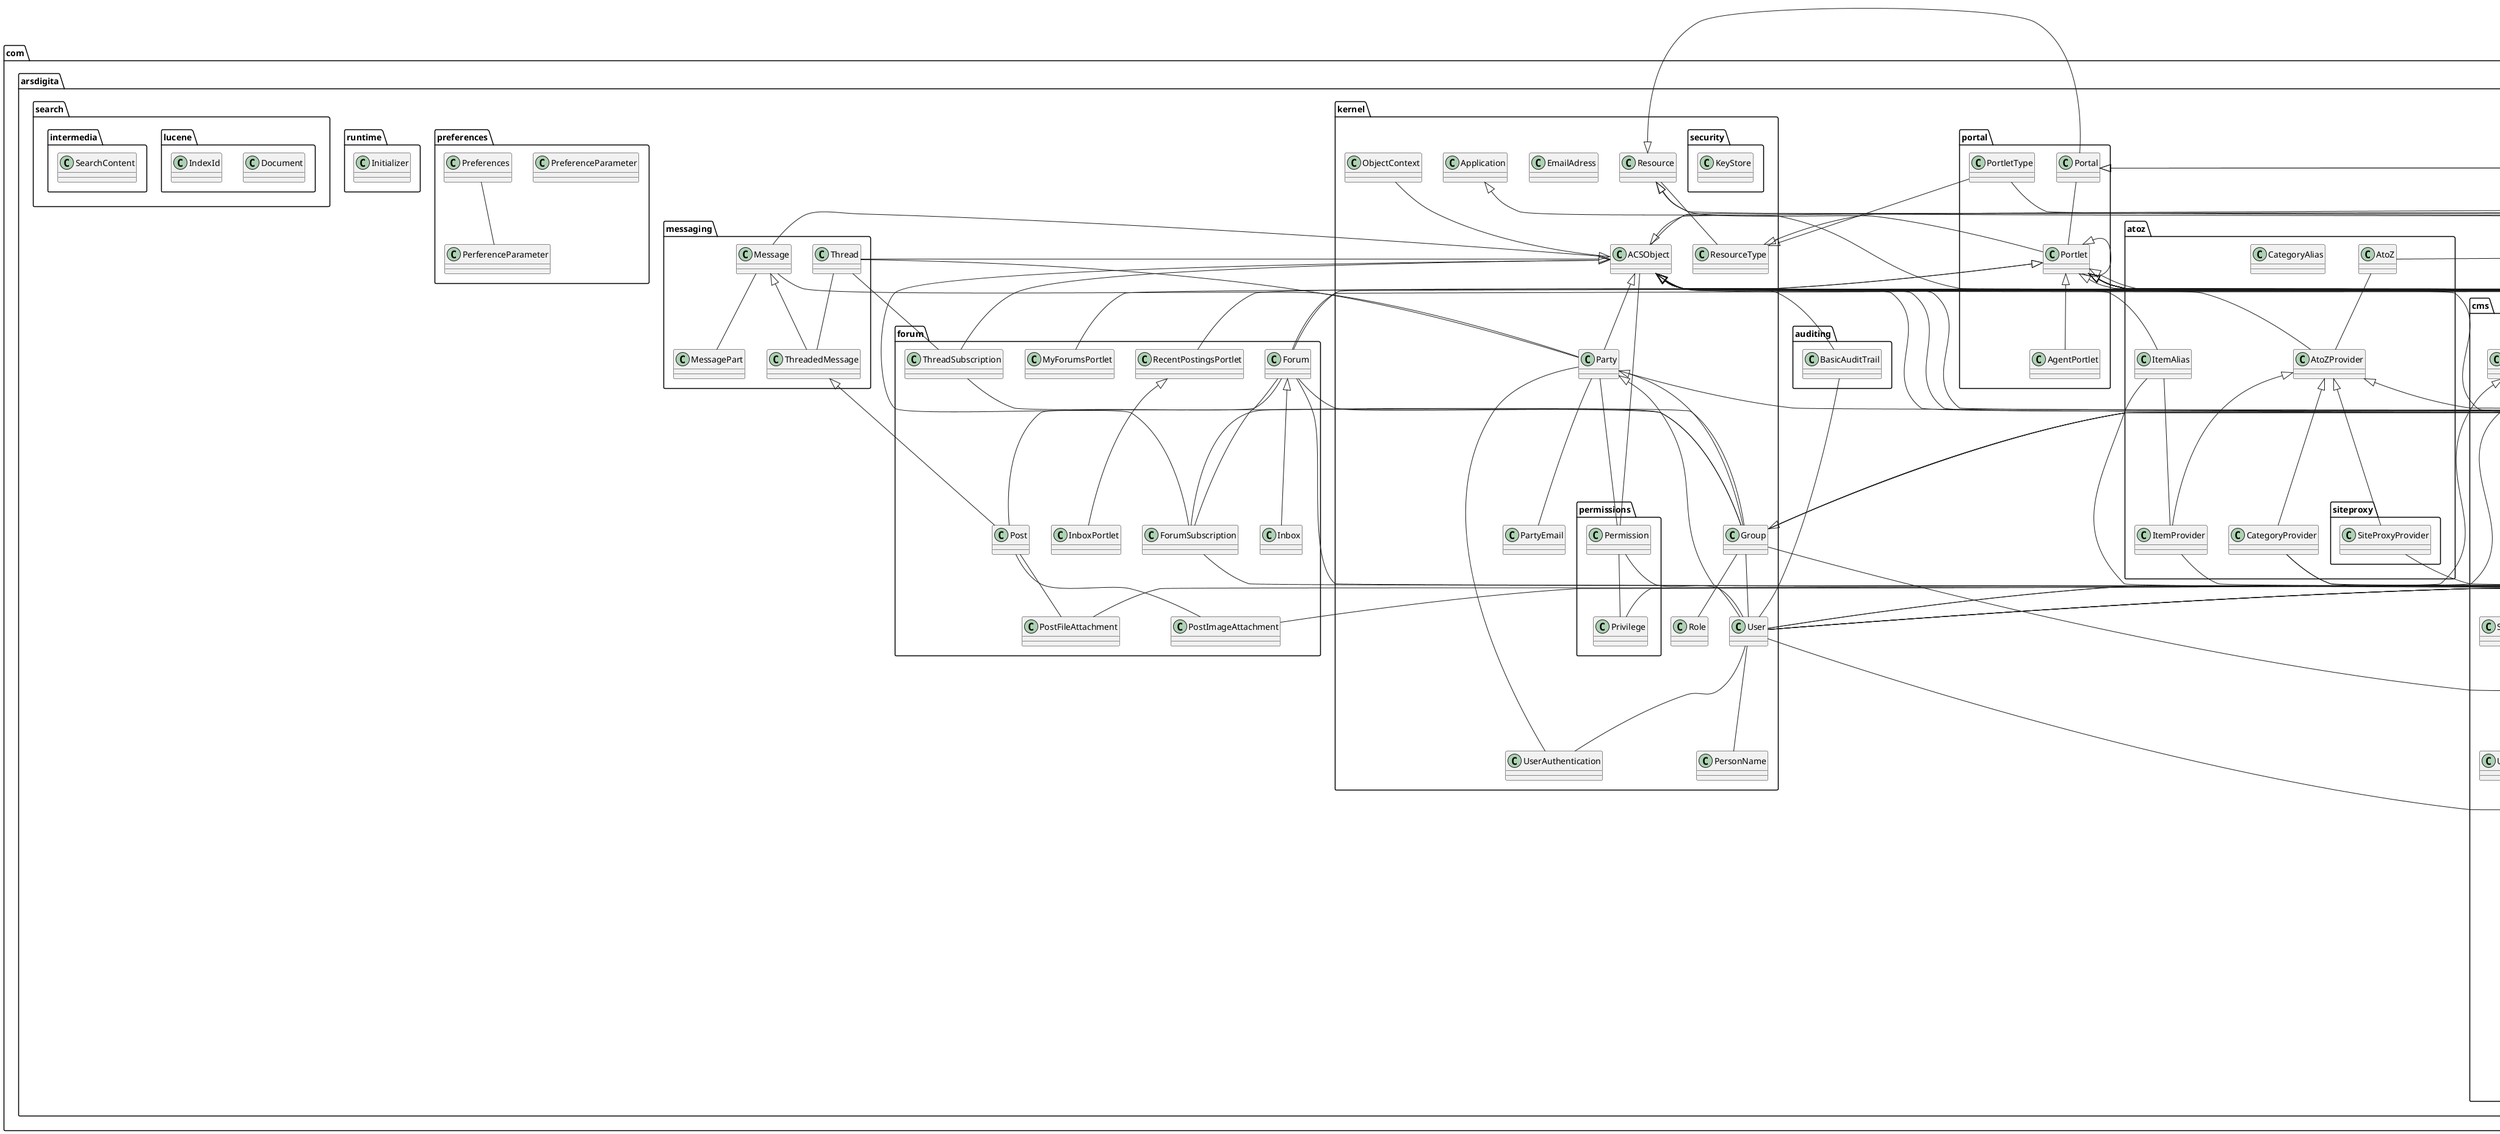 @startuml

namespace com.arsdigita.admin {

    class CWAdmin

    com.arsdigita.web.Application <|-- CWAdmin
}

namespace com.arsdigita.auditing {
    class BasicAuditTrail
    
    com.arsdigita.kernel.ACSObject <|-- BasicAuditTrail
    
    BasicAuditTrail -- com.arsdigita.kernel.User
}

namespace com.arsdigita.atoz {

    class AtoZ
    class AtoZProvider
    class CategoryProvider
    class CategoryAlias
    class ItemAlias
    class ItemProvider

    com.arsdigita.web.Application <|-- AtoZ
    com.arsdigita.kernel.ACSObject <|-- AtoZProvider
    com.arsdigita.kernel.ACSObject <|-- ItemAlias
    AtoZProvider <|-- CategoryProvider
    AtoZProvider <|-- ItemProvider
    

    AtoZ -- AtoZProvider
    CategoryProvider -- com.arsdigita.categorization.Category
    CategoryProvider -- com.arsdigita.cms.ContentType
    ItemAlias -- ItemProvider
    ItemAlias -- com.arsdigita.cms.ContentType
    ItemProvider -- com.arsdigita.categorization.Category
}

namespace com.arsdigita.atoz.siteproxy {

    class SiteProxyProvider
    
    com.arsdigita.atoz.AtoZProvider <|-- SiteProxyProvider
    
    SiteProxyProvider -- com.arsdigita.categorization.Category
}

namespace com.arsdigita.auth.http {

    class HttpAuth 
    class Nounce
    class UserLogin

    com.arsdigita.web.Application <|-- HTTPAuth
    com.arsdigita.kernel.ACSObject <|-- UserLogin
}

namespace com.arsdigita.categorization {
    class Category
    class CategoryLocalization
    class UseContext
    class CategoryPurpose

    com.arsdigita.kernel.ACSObject <|-- Category
    com.arsdigita.kernel.ACSObject <|-- CategoryLocalization
    com.arsdigita.kernel.ACSObject <|-- CategoryPurpose

    UseContext -- com.arsdigita.kernel.ACSObject
    Category -- com.arsdigita.kernel.ACSObject

    Category -- CategoryLocalization
    Category -- UseContext
    CategoryPurpose -- Category
}

namespace com.arsdigita.cms {
    
    class Asset
    class AuthoringKit
    class AuthoringStep
    class CategoryTemplateMapping
    class CMSTask
    class CMSTaskType
    class ContentCenter
    class ContentBundle
    class ContentItem
    class ContentPage
    class ContentSection
    class ContentType
    class ContentTypeLifecycleDefinition
    class ContentTypeWorkflowTemplate
    class FileAsset
    class Folder
    class ImageAsset
    class ImageMimeType
    class ItemTemplateMapping
    class Lifecycle
    class LifecycleDefinition
    class LifecycleService
    class Link
    class MimeType
    class MimeTypeExtension
    class MimeTypeStatus
    class Phase
    class PhaseDefinition
    class PublishLock
    class PostConvertHTML
    class PreConvertHTML
    class PublishedLink
    class RelationAttribute
    class ResourceType
    class Resource
    class ResourceMapping
    class ReusableImageAsset
    class SectionTemplateMapping
    class Service
    class Standalone
    class TaskEventURLGenerator
    class TemplateContext
    class Template
    class TextAsset
    class TextMimeType
    class UpgradeProcess
    class UserDefinedContentItem
    class UserHomeFolderMap

    Asset <|-- FileAsset
    Asset <|-- ImageAsset
    Asset <|-- TextAsset
    com.arsdigita.kernel.ACSObject <|-- AuthoringKit
    com.arsdigita.kernel.ACSObject <|-- AuthoringStep
    com.arsdigita.kernel.ACSObject <|-- CategoryTemplateMapping
    com.arsdigita.kernel.ACSObject <|-- ContentType
    com.arsdigita.kernel.ACSObject <|-- Lifecycle
    com.arsdigita.kernel.ACSObject <|-- LifecycleDefinition
    com.arsdigita.kernel.ACSObject <|-- ItemTemplateMapping
    com.arsdigita.kernel.ACSObject <|-- Phase
    com.arsdigita.kernel.ACSObject <|-- PhaseDefinition
    com.arsdigita.kernel.ACSObject <|-- RelationAttribute
    com.arsdigita.kernel.ACSObject <|-- SectionTemplateMapping
    com.arsdigita.kernel.ACSObject <|-- UserHomeFolderMap
    com.arsdigita.web.Application <|-- ContentCenter
    com.arsdigita.web.Application <|-- ContentSection
    com.arsdigita.web.Application <|-- Service
    com.arsdigita.versioning.VersionedACSObject <|-- ContentItem
    com.arsdigita.workflow.simple.UserTask <|-- CMSTask
    ContentItem <|-- Asset
    ContentItem <|-- ContentBundle
    ContentItem <|-- ContentPage
    ContentItem <|-- Folder
    ImageAsset <|-- ReusableImageAsset
    MimeType <|-- ImageMimeType
    TextAsset <|-- Template

    Asset -- MimeType
    AuthoringKit -- ContentType
    AuthoringKit -- AuthoringStep
    CategoryTemplateMapping -- Category
    CategoryTemplateMapping -- ContentType
    CategoryTemplateMapping -- Template
    CategoryTemplateMapping -- ContentSection
    CMSTask -- CMSTaskType
    ContentItem -- com.arsdigita.kernel.ACSObject
    ContentItem -- ContentType
    ContentItem -- ContentSection
    ContentItem -- Folder
    ContentItem -- Lifecycle    
    ContentSection -- com.arsdigita.globalization.Charset
    ContentSection -- com.arsdigita.globalization.Charset.Locale
    ContentSection -- com.arsdigita.kernel.Group    
    ContentSection -- Folder
    ContentSection -- LifecycleDefinition
    ContentType -- com.arsdigita.formbuilder.FormSection
    ContentType -- ContentSection    
    ItemTemplateMapping -- Template
    ItemTemplateMapping -- ContentItem
    Lifecycle -- LifecycleDefinition
    Lifecycle -- Phase
    LifecycleDefinition -- PhaseDefinition
    LifecycleService -- com.arsdigita.kernel.ACSObject
    LifecycleService -- Lifecycle
    MimeType -- MimeTypeExtension
    Phase -- PhaseDefinition
    PublishedLink -- ACSObject
    PublishedLink -- ContentItem
    Resource -- ResourceType
    SectionTemplateMapping -- ContentSection
    SectionTemplateMapping -- ContentType
    SectionTemplateMapping -- Template
    TaskEventURLGenerator -- CMSTaskType
    UserHomeFolderMap -- Folder
    UserHomeFolderMap -- ContentSection
    UserHomeFolderMap -- User
    com.arsdigita.workflow.simple.WorkflowTemplate -- ContentSection

}

namespace com.arsdigita.cms.contentassets {

    class DublinCoreES
    class FileAttachment
    class GenericOrgaUnitTextAsset
    class ItemImageAttachment
    class Notes
    class RelatedLink
    
    com.arsdigita.cms.ContentItem <|-- DublinCoreES
    com.arsdigita.cms.FileAsset <|-- FileAttachment
    com.arsdigita.cms.contenttypes.Link <|-- ReleatedLink
    com.arsdigita.kernel.ACSObject <|-- ItemImageAttachment
    com.arsdigita.kernel.ACSObject <|-- Notes
    com.arsdigita.kernel.ACSObject <|-- GenericOrgaUnitTextAsset
    
    DublinCoreES -- com.arsdigita.cms.ContentItem
    FileAttachment -- com.arsdigita.cms.ContentItem
    GenericOrgaUnitTextAsset -- com.arsdigita.cms.contenttypes.GenericOrganizationalUnit
    ItemImageAttachment -- Link
    ItemImageAttachment -- ReusableImageAsset
    ItemImageAttachment -- com.arsdigita.cms.ContentItem
    Note -- com.arsdigita.cms.ContentItem
    ReleatedLink -- ContentItem
    ReleatedLink -- com.arsdigita.cms.MimeType
}

namespace com.arsdigita.cms.contenttypes {
    
    class AddressType
    class Agenda
    class Article
    class ArticleSection
    class Bookmark
    class Contact
    class ContentGroup
    class ContentGroupAssociation
    class DecisionTree
    class DecisionTreeSection
    class DecisionTreeOption
    class DecisionTreeSectionOptionTarget
    class Event
    class FAQItem
    class FileStorageItem
    class GenericAddress
    class GenericAddressBundle
    class GenericArticle
    class GenericContact
    class GenericContactBundle
    class GenericContactEntry
    class GenericOrganizationalUnit
    class GenericOrganizationalUnitBundle
    class GenericPerson
    class GenericPersonBundle
    class GlossaryItem
    class HistoricDate
    class Image
    class InlineSite
    class IsoCountry
    class Job
    class LegalNotice
    class Link
    class Member
    class Minutes
    class MOTDItem
    class MultiPartArticle
    class NewsItem
    class Organization
    class Person
    class PressRelease
    class PublicPersonalProfile
    class PublicPersonalProfileBundle
    class PublicPersonalProfileNavItem
    class ResearchNetwork
    class ResearchNetworkMembership
    class Service
    class SimpleAddress
    class SimpleOrganization
    class SimpleOrganizationBundle
    class SiteProxy
    class Survey
    class SurveyResponse
    class SurveyAnswer
    
    com.arsdigita.kernel.ACSObject <|-- Link
    com.arsdigita.kernel.ACSObject <|-- ResearchNetworkMembership
    com.arsdigita.cms.ContentItem <|-- ContentGroup
    com.arsdigita.cms.ContentItem <|-- ContentGroupAssociation
    com.arsdigita.cms.ContentItem <|-- SurveyResponse
    com.arsdigita.cms.ContentItem <|-- SurveyAnswer
    com.arsdigita.cms.ContentBundle <|-- GenericAddressBundle
    com.arsdigita.cms.ContentBundle <|-- GenericContactBundle
    com.arsdigita.cms.ContentBundle <|-- GenericOrganizationalUnitBundle
    com.arsdigita.cms.ContentBundle <|-- GenericPersonBundle
    com.arsdigita.cms.ContentBundle <|-- PublicPersonalProfileBundle
    com.arsdigita.cms.ContentItem <|-- GenericContactEntry
    com.arsdigita.cms.ContentItem <|-- DecisionTreeSectionOption
    com.arsdigita.cms.ContentItem <|-- DecisionTreeOptionTarget
    com.arsdigita.cms.ContentPage <|-- ArticleSection
    com.arsdigita.cms.ContentPage <|-- Bookmark
    com.arsdigita.cms.ContentPage <|-- DecisionTree
    com.arsdigita.cms.ContentPage <|-- DecisionTreeSection
    com.arsdigita.cms.ContentPage <|-- FAQItem
    com.arsdigita.cms.ContentPage <|-- FileStorageItem
    com.arsdigita.cms.ContentPage <|-- GenericAddress
    com.arsdigita.cms.ContentPage <|-- GenericArticle
    com.arsdigita.cms.ContentPage <|-- GenericContact
    com.arsdigita.cms.ContentPage <|-- GenericOrganizationalUnit
    com.arsdigita.cms.ContentPage <|-- GenericPerson
    com.arsdigita.cms.ContentPage <|-- GlossaryItem
    com.arsdigita.cms.ContentPage <|-- Image
    com.arsdigita.cms.ContentPage <|-- InlineSite
    com.arsdigita.cms.ContentPage <|-- Job
    com.arsdigita.cms.ContentPage <|-- MOTDItem
    com.arsdigita.cms.ContentPage <|-- MultiPartArticle
    com.arsdigita.cms.ContentPage <|-- Organization
    com.arsdigita.cms.ContentPage <|-- PublicPersonalProfile
    com.arsdigita.cms.ContentPage <|-- ResearchNetwork
    com.arsdigita.cms.ContentPage <|-- Service
    com.arsdigita.cms.ContentPage <|-- SimpleAddress
    com.arsdigita.cms.ContentPage <|-- SiteProxy
    com.arsdigita.cms.ContentPage <|-- Survey
    GenericAddress <|-- Address
    GenericArticle <|-- Agenda
    GenericArticle <|-- Article
    GenericArticle <|-- Event
    GenericArticle <|-- HistoricDate
    GenericArticle <|-- LegalNotice
    GenericArticle <|-- Minutes
    GenericArticle <|-- NewsItem
    GenericArticle <|-- PressRelease
    GenericContact <|-- Contact
    GenericPerson <|-- Member
    GenericPerson <|-- Person
    GenericOrganizationalUnit <|-- SimpleOrganization
    GenericOrganizationalUnitBundle <|-- SimpleOrganizationBundle
    
    ArticleSection -- com.arsdigita.cms.TextAsset
    ArticleSection -- com.arsdigita.cms.ReusableImageAsset
    ContentGroup -- ContentGroupAssociation
    ContentGroupAssociation -- com.arsdigita.cms.ContentItem
    DecisionTree -- DecisionTreeSection
    DecisionTreeSection -- DecisionTreeSectionOption
    DecisionTreeSection -- com.arsdigita.cms.TextAsset
    DecisionTreeSectionOption -- DecisionTreeptionTarget
    FileStorageItem -- com.arsdigita.cms.FileAsset
    GenericContact -- GenericContactEntry
    GenericContactBundle -- GenericPersonBundle
    GenericContactBundle -- GenericAddressBundle
    GenericOrganizationalUnitBundle -- GenericContactBundle
    GenericOrganizationalUnitBundle -- GenericPersonBundle
    Image -- com.arsdigita.cms.ImageAsset
    Link -- ContentItem
    MOTDItem -- com.arsdigita.cms.FileAsset
    Organization -- com.arsdigita.cms.ImageAsset
    MultiPartArticle -- ArticleSection
    PublicPersonalProfileBundle -- GenericPersonBundle
    PublicPersonalProfile -- PublicPersonalProfileNavItem
    ResearchNetwork -- ResearchNetworkMembership
    ResarchNetworkMembership -- Person
    SimpleAddress -- IsoCountry
    Survey -- com.arsdigita.formbuilder.FormSection
    Survey -- SurveyResponse
    SurveyResponse -- SurveyAnswer
}

namespace com.arsdigita.cms.contenttypes.xmlfeed {

    class XMLFeed

    com.arsdigita.cms.formbuilder.FormItem <|-- XMLFeed
    
    XMLFeed -- com.arsdigita.cms.FileAsset
}

namespace com.arsdigita.cms.formbuilder {

    class FormItem
    class FormSectionItem
    class FormSectionWrapper
    
    com.arsdigita.cms.ContentPage <|-- FormItem
    com.arsdigita.cms.ContentPage <|-- FormSectionItem
    com.arsdigita.formbuoilder.Component <|-- FormSectionWrapper
    

    FormItem -- com.arsdigita.formbuilder.FormSection
    FormSection -- com.arsdigita.formbuilder.FormSection
    FormSectionWrapper -- FormSectionItem
}

namespace com.arsdigita.cms.docmgr {

    class DocFolder
    class DocLink
    class Document
    class DocumentCategoryBrowserApplication
    class LegacyDocumentCategoryBrowserApplication
    class Repository

    com.arsdigita.cms.Folder <|-- DocFolder
    com.arsdigita.cms.ContentPage <|-- DocLink
    com.arsdigita.cms.ContentPage <|-- Document
    com.arsdigita.web.Application <|-- DocumentCategoryBrowserApplication
    com.arsdigita.web.Application <|-- LegacyDocumentCategoryBrowserApplication
    com.arsdigita.web.Application <|-- Repository
    
    DocLink -- Document
    DocLink -- Repository
    Document -- com.arsdigita.cms.FileAsset
    Document -- Repository
    Document -- com.arsdigita.kernel.User
    
}

namespace com.arsdigita.cms.docmgr.ui {

    class CategoryDocsNavigatorPortlet
    class LegacyCategoryDocsNavigatorPortlet
    class RecentUpdatedDocsPortlet

    com.arsdigita.portal.Portlet <|-- CategoryDocsNavigatorPortlet
    com.arsdigita.portal.Portlet <|-- LegacyCategoryDocsNavigatorPortlet
    com.arsdigita.portal.Portlet <|-- RecentUpdatedDocsNavigatorPortlet
}

namespace com.arsdigita.docrepo {

    class DocBlobject
    class File
    class Folder
    class Repository
    class ResourceImpl
    
    com.arsdigita.versioning.VersionedACSObject <|-- ResourceImpl
    com.arsdigita.web.Application <|-- Repository
    ResourceImpl <|-- File
    ResourceImpl <|-- Folder

    ResourceImpl -- DocBlobject
    ResourceImpl -- com.arsdigita.kernel.User
}

namespace com.arsdigita.docrepo.ui {

    class RecentUpdatedDocsPortlet

    com.arsdigita.portal.Portlet <|-- RecentUpdatedDocsPortlet

}
namespace com.arsdigita.cms.portlet {

    class ContentDirectoryPortlet
    class ContentItemPortlet
    class ContentSectionsPortlet
    class TaskPortlet

    com.arsdigita.portal.Portlet <|-- ContentDirectoryPortlet
    com.arsdigita.portal.Portlet <|-- ContentItemPortlet
    com.arsdigita.portal.Portlet <|-- ContentSectionsPortlet
    com.arsdigita.portal.Portlet <|-- TaskPortlet

    ContentItemPortlet -- com.arsdigita.cms.ContentItem
}

namespace com.arsdigita.cms.publicpersonalprofile {

    class PublicPersonalProfile

    com.arsdigita.kernel.Application <|-- PublicPersonalProfile

}

namespace com.arsdigita.cms.publishToFile {

    class QueueEntry
    class PublishedFile
    class PublishedLink
    
    QueueEntry -- com.arsdigita.web.Host
}

namespace com.arsdigita.coventry.cms.contenttypes {

    class Councillor
    class Person

    com.arsdigita.cms.TextPage <|-- Person
    Person <|-- Councillor
}

namespace com.arsdigita.faq {

    class Faq
    class QAPair
    class FaqQuestionsPortlet

    com.arsdigita.web.Application <|-- Faq
    com.arsdigita.kernel.ACSObject <|-- QAPair
    com.arsdigita.portal.Portlet <|-- Portlet

    Faq -- QAPair
}

namespace com.arsdigita.formbuilder {

    class Component
    class DataDrivenSelect
    class FormSection
    class Listener
    class MetaObject
    class ObjectType
    class Option
    class PersistentDataQuery
    class ProcessListener
    class Widget
    class WidgetLabel

    com.arsdigita.kernel.ACSObject <|-- Component
    com.arsdigita.kernel.ACSObject <|-- Listener
    com.arsdigita.kernel.ACSObject <|-- MetaObject
    com.arsdigita.kernel.ACSObject <|-- PersistentDataQuery
    com.arsdigita.kernel.ACSObject <|-- ProcessListener

    Component <|-- FormSection
    Component <|-- Option
    Component <|-- Widget
    Component <|-- WidgetLabel
    Widget <|-- DataDrivenSelect

    Listener -- Widget
    FormSection -- ProcessListener
    Widget -- WidgetLabel

}

namespace com.arsdigita.formbuilder.actions {

    class ConfirmEmailListener
    class ConfirmRedirectListener
    class RemoteServerPostListener
    class SimpleEmailListener
    class TemplateEmailListener
    class XMLEmailListener

    com.arsdigita.formbuilder.ProcessListener <|-- ConfirmEmailListener
    com.arsdigita.formbuilder.ProcessListener <|-- ConfirmRedirectListener
    com.arsdigita.formbuilder.ProcessListener <|-- RemoteServerPostListener
    com.arsdigita.formbuilder.ProcessListener <|-- SimpleEmailListener
    com.arsdigita.formbuilder.ProcessListener <|-- TemplateEmailListener
    com.arsdigita.formbuilder.ProcessListener <|-- XMLEmailListener
}

namespace com.arsdigita.formbuilder.pdf {

    class PDFListener

    com.arsdigita.formbuilder.ProcessListener <|-- PDFListener
}

namespace com.arsdigita.forum {

    class Forum
    class ForumSubscription
    class Inbox
    class InboxPortlet
    class MyForumsPortlet
    class Post
    class PostFileAttachment
    class PostImageAttachment
    class RecentPostingsPortlet
    class ThreadSubscription

    com.arsdigita.cms.FileAttachment <|-- PostFileAttachment
    com.arsdigita.cms.ImageAttachment <|-- PostImageAttachment
    com.arsdigita.kernel.ACSObject <|-- ForumSubscription
    com.arsdigita.kernel.ACSObject <|-- ThreadSubscription
    com.arsdigita.portal.Portlet <|-- MyForumsPortlet
    com.arsdigita.portal.Portlet <|-- RecentPostingsPortlet
    com.arsdigita.messaging.ThreadedMessage <|-- Post
    com.arsdigita.web.Appliation <|-- Forum
    Forum <|-- Inbox
    RecentPostingsPortlet <|-- InboxPortlet

    Forum -- com.arsdigita.categorization.Category
    Forum -- com.arsdigita.cms.lifecycle.LifecycleDefinition
    Forum -- com.arsdigita.kernel.Group
    Forum -- ForumSubscription
    Forum -- Post
    ForumSubscription -- com.arsdigita.kernel.Group
    ForumSubscription -- com.arsdigita.notification.Digest
    Post -- PostFileAttachment
    Post -- PostImageAttachment
    ThreadSubscription -- com.arsdigita.messaging.Thread
    ThreadSubscription -- com.arsdigita.kernel.Group
    
}

namespace com.arsdigita.globalization.Charset {
    
    class Charset
    class Locale
    class MessageCatalog

    Charset -- Locale
    MessageCatalog -- Locale
}

namespace com.arsdigita.kernel {

    class ACSObject
    class EmailAdress
    class Group
    class Party
    class PartyEmail
    class PersonName
    class ResourceType
    class Resource
    class Role
    class ObjectContext
    class User
    class UserAuthentication

    ACSObject <|-- Party
    Party <|-- Group
    Party <|-- User

    Group -- User
    Group -- Role
    ObjectContext -- ACSObject
    Party -- PartyEmail
    Party -- com.arsdigita.kernel.permissions.Permission
    Party -- UserAuthentication
    Resource -- ResourceType
    User -- com.arsdigita.kernel.permissions.Permission
    User -- PersonName
    User -- UserAuthentication

}

namespace com.arsdigita.kernel.permissions {

        class Permission
        class Privilege

        Permission -- com.arsdigita.kernel.ACSObject
        Permission -- Privilege
}

namespace com.arsdigita.kernel.security {
        class KeyStore
}

namespace com.arsdigita.london.atoz {

    class DomainProvider

    com.arsdigita.atoz.AtoZProvider <|-- DomainProvider

    DomainProvider -- com.arsdigita.london.terms.Domain
}

namespace com.arsdigita.london.cms.dublin {
    
    class DublinCoreItem

    com.arsdigita.cms.ContentItem <|-- DublinCoreItem

    DublinCoreItem -- com.arsdigita.cms.ContentItem
}

namespace com.arsdigita.london.cms.freeform {
    
    class FreeformContentItem
    class FreeformContentItemAsset

    com.arsdigita.cms.ContentPage <|-- FreeformContentItem
    
    
    FreeformContentItem -- FreeformContentItemAsset
    FreeformContentItemAsset -- com.arsdigita.cms.Asset
}

namespace com.arsdigita.london.cms.freeform.asset {

    class FreeformBinaryAsset

    com.arsdigita.cms.Asset <|-- FreeformBinaryAsset
    com.arsdigita.cms.Asset <|-- FreeformTextAsset
}

namespace com.arsdigita.london.importer {

    class RemoteOidMapping
}

namespace com.arsdigita.london.search {

    class Search
    class Server
    class SponsoredLink

    com.arsdigita.kernel.ACSObject <|-- Server
    com.arsdigita.kernel.ACSObject <|-- SponsoredLink
    com.arsdigita.web.Application <|-- Search
    
}

namespace com.arsdigita.london.search.spider {

    class SpideredContent

    com.arsdigita.kernel.ACSObject <|-- SpideredContent
}

namespace com.arsdigita.london.terms {

    class Domain
    class Term
    class Terms
    
    com.arsdigita.kernel.ACSObject <|-- Term
    com.arsdigita.web.Application <|-- Terms

    Domain -- com.arsdigita.categorization.Category
    Domain -- Term
    Term -- com.arsdigita.categorization.Category
}

namespace com.arsdigita.london.terms.indexing {

    class Indexer

    com.arsdigita.kernel.ACSObject <|-- Indexer

    Indexer -- com.arsdigita.london.terms.Domain
}

namespace com.arsdigita.london.contenttypes {

    class Contact
    class ContactAddress
    class ContactPhone
    class ContactType
    class ESDService

    com.arsdigita.cms.ContentItem <|-- ContactAddress
    com.arsdigita.cms.ContentItem <|-- ContactPhone
    com.arsdigita.cms.ContentItem <|-- ContactType
    com.arsdigita.cms.ContentPage <|-- Contact
    com.arsdigita.cms.contenttypes.GenericArticle <|-- ESDService
    
    Contact -- com.arsdigita.cms.ContentItme
    Contact -- ContactAddress
    Contact -- ContactPhone
    Contact -- ContactType
    Contact -- ESDService
}

namespace com.arsdigita.london.userprefs {

    class PersistentUserPrefs
    class Pref

    PersistentUserPrefs -- com.arsdigita.kernel.User
    PersistentUserPrefs -- Pref
}

namespace com.arsdigita.messaging {
    
    class Message
    class MessagePart
    class Thread
    class ThreadedMessage

    com.arsdigita.kernel.ACSObject <|-- Message
    com.arsdigita.kernel.ACSObject <|-- Thread
    Message <|-- ThreadedMessage

    Message -- MessagePart
    Message -- com.arsdigita.kernel.Party
    Thread -- ThreadedMessage
    Thread -- Party
}

namespace com.arsdigita.navigation {

    class Navigation
    class QuickLink
    class Template
    class TemplateMapping

    com.arsdigita.kernel.ACSObject <|-- QuickLink
    com.arsdigita.web.Application <|-- Navigation
    
    Template -- TemplateMapping
    TemplateMapping -- com.arsdigita.categorization.Category
}

namespace com.arsdigita.navigation.portlet {

    class ItemListPortlet
    class NavigationTreePortlet
    class ObjectListPortlet

    com.arsdigita.portal.Portlet <|-- NavigationTreePortlet
    com.arsdigita.portal.Portlet <|-- ObjectListPortlet
    ObjectListPortlet <|-- ItemListPortlet

    NavigationTreePortlet -- com.arsdigita.navigation.Navigation
    ObjectListPortlet -- com.arsdigita.categorization.Category
}

namespace com.arsdigita.notification {

    class Digest
    class Notification
    class QueueItem

    com.arsdigita.kernel.ACSObject <|-- Digest
    com.arsdigita.kernel.ACSObject <|-- Notification
}

namespace com.arsdigita.persistence {
    
    class DynamicAssociation
    class DynamicObjectType

    com.arsdigita.kernel.ACSObject <|-- DynamicAssociation
    com.arsdigita.kernel.ACSObject <|-- DynamicObjectType
}

namespace com.arsdigita.portal {
    
    class AgentPortlet
    class Portal
    class Portlet
    class PortletType

    Portlet <|-- AgentPortlet
    com.arsdigita.kernel.Resource <|-- Portal
    com.arsdigita.kernel.Resource <|-- Portlet
    com.arsdigita.kernel.ResourceType <|-- PortletType
    
    Portal -- Portlet
    PortletType -- com.arsdigita.web.ApplicationType
}

namespace com.arsdigita.portlet {

    class BookmarksPortlet
    class Bookmark
    class NewsPortlet

    com.arsdigita.cms.contenttypes.Link <|-- Bookmark
    com.arsdigita.portal.Portlet <|--  BookmarksPortlet
    com.arsdigita.portal.Portlet <|-- NewsPortlet

    BookmarksPortlet -- Bookmark

}

namespace com.arsdigita.portalworkspace {

    class PageLayout
    class Workspace
    class WorkspacePage

    com.arsdigita.web.Application <|-- Workspace
    com.arsdigita.portal.Portal <|-- WorkspacePage

    Workspace -- WorkspacePage
    Workspace -- PageLayout
    WorkspacePage -- PageLayout
    Workspace -- com.arsdigita.kernel.User
    
}

namespace com.arsdigita.portalworkspace.portlet {

    class ApplicationDirectoryPortlet
    class ContentDirectoryPortlet
    class FlashPortlet
    class FreeformHTMLPortlet
    class LoginPortlet
    class MyWorkspacesPortlet
    class RSSFeedPortlet
    class TimeOfDayPortlet
    class WorkspaceNavigatorPortlet
    class WorkspaceSummaryPortlet

    com.arsdigita.portal.Portlet <|-- ApplicationDirectoryPortlet
    com.arsdigita.portal.Portlet <|-- ContentDirectoryPortlet
    com.arsdigita.portal.Portlet <|-- FlashPortlet
    com.arsdigita.portal.Portlet <|-- FreeformHTMLPortlet
    com.arsdigita.portal.Portlet <|-- LoginPortlet
    com.arsdigita.portal.Portlet <|-- MyWorkspacesPortlet
    com.arsdigita.portal.Portlet <|-- RSSFeedPortlet
    com.arsdigita.portal.Portlet <|-- TimeOfDayPortlet
    com.arsdigita.portal.Portlet <|-- WorkspaceNavigatorPortlet
    com.arsdigita.portal.Portlet <|-- WorkspaceSummaryPortlet
    
    ContentDirectoryPortlet -- com.arsdigita.categorization.Category
}

namespace com.arsdigita.cms.portletdataprovider {

    class PortletDataProvider

    com.arsdigita.web.Application <|-- PortletDataProvider
}

namespace com.arsdigita.preferences {
    
    class PreferenceParameter
    class Preferences

    Preferences -- PerferenceParameter
}

namespace com.arsdigita.runtime {
    
    class Initializer
}

namespace com.arsdigita.search.lucene {

    class Document
    class IndexId
}

namespace com.arsdigita.search.intermedia {

    class SearchContent
}

namespace com.arsdigita.ui.Login {

    class Login

    com.arsdigita.web.Application <|-- Login
}

namespace com.arsdigita.ui.admin {

    class Admin

    com.arsdigita.web.Application <|-- Admin
}

namespace com.arsdigita.ui.permissions {

    class Permissions

    com.arsdigita.web.Application <|-- Permissions
}

namespace com.arsdigita.versioning {
    
    class BlobOperation
    class ClobOperation
    class DataObjectChange
    class EventType
    class GenericOperation
    class JavaClass
    class Operation
    class Tag
    class Txn
    class VersionedACSObject
    
    com.arsdigita.kernel.ACSObject <|-- VersionedACSObject
    Operation <|-- BlobOperation
    Operation <|-- ClobOperation
    Operation <|-- GenericOperation

    DataObjectChange -- Txn
    DataObjectChange --Operation
    EventType -- Operation
    JavaClass --Operation
    Txn -- com.arsdigita.kernel.User
    Txn -- Tag
    Txn -- DataObjectChange
}

namespace com.arsdigita.web {

    class Application
    class ApplicationType
    class Host

    com.arsdigita.kernel.Resource <|-- Application
    com.arsdigita.kernel.ResourceType <|-- ApplicationType

    Application -- com.arsdigita.kernel.Group
    ApplicationType -- com.arsdigita.kernel.permissions.Privilege
    ApplicationType -- com.arsdigita.kernel.Group
}

namespace com.arsdigita.webdevsupport {

    class WebDevSupport

    com.arsdigita.web.Application <|-- WebDevSupport
}

namespace com.arsdigita.workflow.simple {

    class Task
    class TaskComment
    class UserTask
    class Workflow
    class WorkflowTemplate

    com.arsdigita.kernel.ACSObject <|-- Task
    Task <|-- UserTask
    Task <|-- Workflow
    Workflow <|-- WorkflowTemplate

    Task -- TaskComment
    UserTask -- com.arsdigita.kernel.User
    UserTask -- com.arsdigita.kernel.Group
    Workflow --Task
    Workflow -- com.arsdigita.kernel.ACSObject
}

namespace com.arsdigita.workspace {
    
    class ApplicationDirectoryPortlet
    class BookmarkApplication
    class Bookmark
    class BookmarkPortlet
    class Role
    class SubWorkspaceTab
    class Theme
    class ThemeApplication
    class Workspace
    class WorkspaceNavigatiorPortlet
    class WorkspaceSummaryPortlet
    class WorkspaceTab
    
    com.arsdigita.web.Application <|-- BookmarkApplication
    com.arsdigita.web.Application <|-- ThemeApplication
    com.arsdigita.web.Application <|-- Workspace
    com.arsdigita.kernel.ACSObject <|-- Bookmark
    com.arsdigita.kernel.ACSObject <|-- Theme
    com.arsdigita.kernel.Group <|-- Role
    com.arsdigita.portal.Portal <|-- WorkspaceTab
    com.arsdigita.portal.Portlet <|-- ApplicationDirectoryPortlet
    com.arsdigita.portal.Portlet <|-- BookmarkPortlet
    com.arsdigita.portal.Portlet <|-- WorkspaceNavigatorPortlet
    com.arsdigita.portal.Portlet <|-- WorkspaceSummaryPortlet
    Workspace -- com.arsdigita.kernel.Party
    Workspace -- Theme
    WorkspaceTab <|-- SubWorkspaceTab

    BookmarkApplication -- Bookmark
    Role -- Workspace
    SubWorkspaceTab -- WorkspaceTab
    Workspace -- WorkspaceTab
}

namespace com.arsdigita.workspace.misc {

    class StarfleetPortlet

    com.arsdigita.portal.Portlet <|-- StarfleetPortlet
}

namespace com.arsdigita.workspace.personal {
    
    class MyWorkspacesPortlet
    class PersonalWorkspace
    class PersonalWorkspaceCreator

    com.arsdigita.portal.Portlet <|-- MyWorkspacesPortlet
    com.arsdigita.web.Application <|-- PersonalWorkspaceCreator
    com.arsdigita.workspace.Workspace <|-- PersonalWorkspace
    

    PersonalWorkspace -- com.arsdigita.kernel.User
}

namespace com.arsdigita.workspace.ui {

    class PortalArchiver
    class PortalSiteMap
    class WorkspaceCreator

    com.arsdigita.web.Application <|-- PortalArchiver
    com.arsdigita.web.Application <|-- PortalSiteMap
    com.arsdigita.web.Application <|-- WorkspaceCreator
}

@enduml